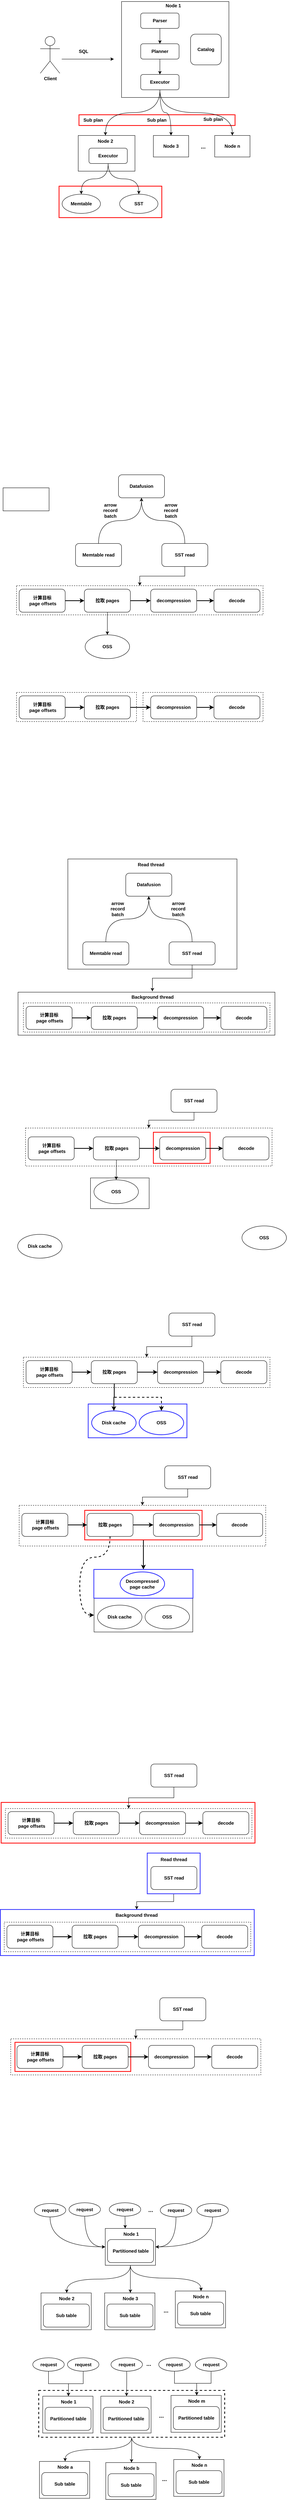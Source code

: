<mxfile version="22.1.7" type="github">
  <diagram name="第 1 页" id="rps6Cipa3gKC37jfnILK">
    <mxGraphModel dx="1414" dy="635" grid="0" gridSize="10" guides="1" tooltips="1" connect="1" arrows="1" fold="1" page="1" pageScale="1" pageWidth="827" pageHeight="1169" math="0" shadow="0">
      <root>
        <mxCell id="0" />
        <mxCell id="1" parent="0" />
        <mxCell id="5W2cTwgAZAYK2Sw7-8Q3-419" style="edgeStyle=orthogonalEdgeStyle;rounded=0;orthogonalLoop=1;jettySize=auto;html=1;exitX=0.5;exitY=1;exitDx=0;exitDy=0;entryX=0.5;entryY=0;entryDx=0;entryDy=0;curved=1;" edge="1" parent="1" source="5W2cTwgAZAYK2Sw7-8Q3-418" target="5W2cTwgAZAYK2Sw7-8Q3-389">
          <mxGeometry relative="1" as="geometry" />
        </mxCell>
        <mxCell id="5W2cTwgAZAYK2Sw7-8Q3-420" style="edgeStyle=orthogonalEdgeStyle;rounded=0;orthogonalLoop=1;jettySize=auto;html=1;exitX=0.5;exitY=1;exitDx=0;exitDy=0;" edge="1" parent="1" source="5W2cTwgAZAYK2Sw7-8Q3-418" target="5W2cTwgAZAYK2Sw7-8Q3-392">
          <mxGeometry relative="1" as="geometry" />
        </mxCell>
        <mxCell id="5W2cTwgAZAYK2Sw7-8Q3-421" style="edgeStyle=orthogonalEdgeStyle;rounded=0;orthogonalLoop=1;jettySize=auto;html=1;exitX=0.5;exitY=1;exitDx=0;exitDy=0;curved=1;" edge="1" parent="1" source="5W2cTwgAZAYK2Sw7-8Q3-418" target="5W2cTwgAZAYK2Sw7-8Q3-395">
          <mxGeometry relative="1" as="geometry" />
        </mxCell>
        <mxCell id="5W2cTwgAZAYK2Sw7-8Q3-418" value="" style="rounded=0;whiteSpace=wrap;html=1;dashed=1;strokeWidth=2;" vertex="1" parent="1">
          <mxGeometry x="152" y="6355" width="485" height="122" as="geometry" />
        </mxCell>
        <mxCell id="5W2cTwgAZAYK2Sw7-8Q3-362" style="edgeStyle=orthogonalEdgeStyle;rounded=0;orthogonalLoop=1;jettySize=auto;html=1;exitX=0.5;exitY=1;exitDx=0;exitDy=0;entryX=0.5;entryY=0;entryDx=0;entryDy=0;curved=1;fontStyle=1" edge="1" parent="1" source="5W2cTwgAZAYK2Sw7-8Q3-350" target="5W2cTwgAZAYK2Sw7-8Q3-355">
          <mxGeometry relative="1" as="geometry" />
        </mxCell>
        <mxCell id="5W2cTwgAZAYK2Sw7-8Q3-363" style="edgeStyle=orthogonalEdgeStyle;rounded=0;orthogonalLoop=1;jettySize=auto;html=1;exitX=0.5;exitY=1;exitDx=0;exitDy=0;curved=1;fontStyle=1" edge="1" parent="1" source="5W2cTwgAZAYK2Sw7-8Q3-350" target="5W2cTwgAZAYK2Sw7-8Q3-358">
          <mxGeometry relative="1" as="geometry" />
        </mxCell>
        <mxCell id="5W2cTwgAZAYK2Sw7-8Q3-364" style="edgeStyle=orthogonalEdgeStyle;rounded=0;orthogonalLoop=1;jettySize=auto;html=1;exitX=0.5;exitY=1;exitDx=0;exitDy=0;entryX=0.5;entryY=0;entryDx=0;entryDy=0;curved=1;fontStyle=1" edge="1" parent="1" source="5W2cTwgAZAYK2Sw7-8Q3-350" target="5W2cTwgAZAYK2Sw7-8Q3-361">
          <mxGeometry relative="1" as="geometry" />
        </mxCell>
        <mxCell id="5W2cTwgAZAYK2Sw7-8Q3-350" value="" style="rounded=0;whiteSpace=wrap;html=1;fontStyle=1" vertex="1" parent="1">
          <mxGeometry x="325.5" y="5933" width="131" height="96" as="geometry" />
        </mxCell>
        <mxCell id="5W2cTwgAZAYK2Sw7-8Q3-316" value="" style="rounded=0;whiteSpace=wrap;html=1;dashed=1;" vertex="1" parent="1">
          <mxGeometry x="79" y="5439" width="652.25" height="94" as="geometry" />
        </mxCell>
        <mxCell id="5W2cTwgAZAYK2Sw7-8Q3-330" value="" style="rounded=0;whiteSpace=wrap;html=1;strokeColor=#FF0000;strokeWidth=2;" vertex="1" parent="1">
          <mxGeometry x="90" y="5448" width="302" height="76" as="geometry" />
        </mxCell>
        <mxCell id="5W2cTwgAZAYK2Sw7-8Q3-236" value="" style="rounded=0;whiteSpace=wrap;html=1;strokeColor=#3333FF;strokeWidth=2;" vertex="1" parent="1">
          <mxGeometry x="52" y="5102" width="662" height="120" as="geometry" />
        </mxCell>
        <mxCell id="5W2cTwgAZAYK2Sw7-8Q3-239" style="edgeStyle=orthogonalEdgeStyle;rounded=0;orthogonalLoop=1;jettySize=auto;html=1;exitX=0.5;exitY=1;exitDx=0;exitDy=0;entryX=0.5;entryY=0;entryDx=0;entryDy=0;" edge="1" parent="1" source="5W2cTwgAZAYK2Sw7-8Q3-235" target="5W2cTwgAZAYK2Sw7-8Q3-238">
          <mxGeometry relative="1" as="geometry" />
        </mxCell>
        <mxCell id="5W2cTwgAZAYK2Sw7-8Q3-235" value="" style="rounded=0;whiteSpace=wrap;html=1;strokeColor=#3333FF;strokeWidth=2;" vertex="1" parent="1">
          <mxGeometry x="435" y="4955" width="138" height="106" as="geometry" />
        </mxCell>
        <mxCell id="5W2cTwgAZAYK2Sw7-8Q3-223" value="" style="rounded=0;whiteSpace=wrap;html=1;strokeColor=#FF0000;strokeWidth=2;" vertex="1" parent="1">
          <mxGeometry x="54" y="4823" width="662" height="106" as="geometry" />
        </mxCell>
        <mxCell id="5W2cTwgAZAYK2Sw7-8Q3-186" value="" style="rounded=0;whiteSpace=wrap;html=1;dashed=1;" vertex="1" parent="1">
          <mxGeometry x="101" y="4049" width="643" height="106" as="geometry" />
        </mxCell>
        <mxCell id="5W2cTwgAZAYK2Sw7-8Q3-207" style="edgeStyle=orthogonalEdgeStyle;rounded=0;orthogonalLoop=1;jettySize=auto;html=1;exitX=0.5;exitY=1;exitDx=0;exitDy=0;entryX=0.5;entryY=0;entryDx=0;entryDy=0;strokeWidth=2;" edge="1" parent="1" source="5W2cTwgAZAYK2Sw7-8Q3-203" target="5W2cTwgAZAYK2Sw7-8Q3-206">
          <mxGeometry relative="1" as="geometry" />
        </mxCell>
        <mxCell id="5W2cTwgAZAYK2Sw7-8Q3-203" value="" style="rounded=0;whiteSpace=wrap;html=1;strokeColor=#FF0000;strokeWidth=2;" vertex="1" parent="1">
          <mxGeometry x="272" y="4062" width="306" height="77" as="geometry" />
        </mxCell>
        <mxCell id="5W2cTwgAZAYK2Sw7-8Q3-167" value="" style="rounded=0;whiteSpace=wrap;html=1;" vertex="1" parent="1">
          <mxGeometry x="287" y="3196" width="153" height="80" as="geometry" />
        </mxCell>
        <mxCell id="5W2cTwgAZAYK2Sw7-8Q3-143" value="" style="rounded=0;whiteSpace=wrap;html=1;dashed=1;" vertex="1" parent="1">
          <mxGeometry x="117.5" y="3066" width="643" height="99" as="geometry" />
        </mxCell>
        <mxCell id="5W2cTwgAZAYK2Sw7-8Q3-166" value="" style="rounded=0;whiteSpace=wrap;html=1;strokeColor=#FF0000;strokeWidth=2;" vertex="1" parent="1">
          <mxGeometry x="451" y="3077" width="148" height="81" as="geometry" />
        </mxCell>
        <mxCell id="5W2cTwgAZAYK2Sw7-8Q3-93" value="" style="rounded=0;whiteSpace=wrap;html=1;dashed=1;" vertex="1" parent="1">
          <mxGeometry x="424" y="1931" width="313" height="76" as="geometry" />
        </mxCell>
        <mxCell id="5W2cTwgAZAYK2Sw7-8Q3-71" value="" style="rounded=0;whiteSpace=wrap;html=1;dashed=1;" vertex="1" parent="1">
          <mxGeometry x="94" y="1653" width="643" height="76" as="geometry" />
        </mxCell>
        <mxCell id="5W2cTwgAZAYK2Sw7-8Q3-59" value="" style="rounded=0;whiteSpace=wrap;html=1;strokeColor=#FF0000;strokeWidth=2;fontStyle=1" vertex="1" parent="1">
          <mxGeometry x="257" y="426" width="407" height="28" as="geometry" />
        </mxCell>
        <mxCell id="5W2cTwgAZAYK2Sw7-8Q3-6" value="" style="rounded=0;whiteSpace=wrap;html=1;" vertex="1" parent="1">
          <mxGeometry x="368" y="131" width="280" height="250" as="geometry" />
        </mxCell>
        <mxCell id="5W2cTwgAZAYK2Sw7-8Q3-4" style="edgeStyle=orthogonalEdgeStyle;rounded=0;orthogonalLoop=1;jettySize=auto;html=1;exitX=0.5;exitY=1;exitDx=0;exitDy=0;entryX=0.5;entryY=0;entryDx=0;entryDy=0;" edge="1" parent="1" source="5W2cTwgAZAYK2Sw7-8Q3-1" target="5W2cTwgAZAYK2Sw7-8Q3-2">
          <mxGeometry relative="1" as="geometry" />
        </mxCell>
        <mxCell id="5W2cTwgAZAYK2Sw7-8Q3-1" value="&lt;b&gt;Parser&lt;/b&gt;" style="rounded=1;whiteSpace=wrap;html=1;" vertex="1" parent="1">
          <mxGeometry x="418" y="161" width="100" height="40" as="geometry" />
        </mxCell>
        <mxCell id="5W2cTwgAZAYK2Sw7-8Q3-5" style="edgeStyle=orthogonalEdgeStyle;rounded=0;orthogonalLoop=1;jettySize=auto;html=1;exitX=0.5;exitY=1;exitDx=0;exitDy=0;" edge="1" parent="1" source="5W2cTwgAZAYK2Sw7-8Q3-2" target="5W2cTwgAZAYK2Sw7-8Q3-3">
          <mxGeometry relative="1" as="geometry" />
        </mxCell>
        <mxCell id="5W2cTwgAZAYK2Sw7-8Q3-2" value="&lt;b&gt;Planner&lt;/b&gt;" style="rounded=1;whiteSpace=wrap;html=1;" vertex="1" parent="1">
          <mxGeometry x="418" y="241" width="100" height="40" as="geometry" />
        </mxCell>
        <mxCell id="5W2cTwgAZAYK2Sw7-8Q3-53" style="edgeStyle=orthogonalEdgeStyle;rounded=0;orthogonalLoop=1;jettySize=auto;html=1;exitX=0.5;exitY=1;exitDx=0;exitDy=0;entryX=0.5;entryY=0;entryDx=0;entryDy=0;curved=1;" edge="1" parent="1" source="5W2cTwgAZAYK2Sw7-8Q3-3" target="5W2cTwgAZAYK2Sw7-8Q3-48">
          <mxGeometry relative="1" as="geometry" />
        </mxCell>
        <mxCell id="5W2cTwgAZAYK2Sw7-8Q3-54" style="edgeStyle=orthogonalEdgeStyle;rounded=0;orthogonalLoop=1;jettySize=auto;html=1;exitX=0.5;exitY=1;exitDx=0;exitDy=0;entryX=0.5;entryY=0;entryDx=0;entryDy=0;curved=1;" edge="1" parent="1" source="5W2cTwgAZAYK2Sw7-8Q3-3" target="5W2cTwgAZAYK2Sw7-8Q3-50">
          <mxGeometry relative="1" as="geometry" />
        </mxCell>
        <mxCell id="5W2cTwgAZAYK2Sw7-8Q3-60" style="edgeStyle=orthogonalEdgeStyle;rounded=0;orthogonalLoop=1;jettySize=auto;html=1;exitX=0.5;exitY=1;exitDx=0;exitDy=0;entryX=0.5;entryY=0;entryDx=0;entryDy=0;curved=1;" edge="1" parent="1" source="5W2cTwgAZAYK2Sw7-8Q3-3" target="5W2cTwgAZAYK2Sw7-8Q3-45">
          <mxGeometry relative="1" as="geometry" />
        </mxCell>
        <mxCell id="5W2cTwgAZAYK2Sw7-8Q3-3" value="&lt;b&gt;Executor&lt;/b&gt;" style="rounded=1;whiteSpace=wrap;html=1;" vertex="1" parent="1">
          <mxGeometry x="418" y="321" width="100" height="40" as="geometry" />
        </mxCell>
        <mxCell id="5W2cTwgAZAYK2Sw7-8Q3-14" value="&lt;b&gt;Catalog&lt;/b&gt;" style="rounded=1;whiteSpace=wrap;html=1;" vertex="1" parent="1">
          <mxGeometry x="548" y="216" width="80" height="80" as="geometry" />
        </mxCell>
        <mxCell id="5W2cTwgAZAYK2Sw7-8Q3-15" value="&lt;b&gt;Client&lt;/b&gt;" style="shape=umlActor;verticalLabelPosition=bottom;verticalAlign=top;html=1;outlineConnect=0;" vertex="1" parent="1">
          <mxGeometry x="156" y="222" width="51" height="96" as="geometry" />
        </mxCell>
        <mxCell id="5W2cTwgAZAYK2Sw7-8Q3-20" value="" style="endArrow=classic;html=1;rounded=0;" edge="1" parent="1">
          <mxGeometry width="50" height="50" relative="1" as="geometry">
            <mxPoint x="212" y="281" as="sourcePoint" />
            <mxPoint x="348" y="281" as="targetPoint" />
          </mxGeometry>
        </mxCell>
        <mxCell id="5W2cTwgAZAYK2Sw7-8Q3-21" value="&lt;b&gt;SQL&lt;/b&gt;" style="text;html=1;strokeColor=none;fillColor=none;align=center;verticalAlign=middle;whiteSpace=wrap;rounded=0;" vertex="1" parent="1">
          <mxGeometry x="239" y="246" width="60" height="30" as="geometry" />
        </mxCell>
        <mxCell id="5W2cTwgAZAYK2Sw7-8Q3-31" value="" style="rounded=0;whiteSpace=wrap;html=1;strokeColor=#FF0000;strokeWidth=2;" vertex="1" parent="1">
          <mxGeometry x="205" y="612" width="268" height="82" as="geometry" />
        </mxCell>
        <mxCell id="5W2cTwgAZAYK2Sw7-8Q3-32" value="" style="rounded=0;whiteSpace=wrap;html=1;" vertex="1" parent="1">
          <mxGeometry x="255" y="480" width="148" height="93" as="geometry" />
        </mxCell>
        <mxCell id="5W2cTwgAZAYK2Sw7-8Q3-37" style="edgeStyle=orthogonalEdgeStyle;rounded=0;orthogonalLoop=1;jettySize=auto;html=1;exitX=0.5;exitY=1;exitDx=0;exitDy=0;entryX=0.5;entryY=0;entryDx=0;entryDy=0;curved=1;" edge="1" parent="1" source="5W2cTwgAZAYK2Sw7-8Q3-39" target="5W2cTwgAZAYK2Sw7-8Q3-40">
          <mxGeometry relative="1" as="geometry" />
        </mxCell>
        <mxCell id="5W2cTwgAZAYK2Sw7-8Q3-38" style="edgeStyle=orthogonalEdgeStyle;rounded=0;orthogonalLoop=1;jettySize=auto;html=1;exitX=0.5;exitY=1;exitDx=0;exitDy=0;entryX=0.5;entryY=0;entryDx=0;entryDy=0;curved=1;" edge="1" parent="1" source="5W2cTwgAZAYK2Sw7-8Q3-39" target="5W2cTwgAZAYK2Sw7-8Q3-41">
          <mxGeometry relative="1" as="geometry" />
        </mxCell>
        <mxCell id="5W2cTwgAZAYK2Sw7-8Q3-39" value="&lt;span&gt;Executor&lt;/span&gt;" style="rounded=1;whiteSpace=wrap;html=1;fontStyle=1" vertex="1" parent="1">
          <mxGeometry x="283" y="513" width="100" height="40" as="geometry" />
        </mxCell>
        <mxCell id="5W2cTwgAZAYK2Sw7-8Q3-40" value="Memtable" style="ellipse;whiteSpace=wrap;html=1;fontStyle=1" vertex="1" parent="1">
          <mxGeometry x="213" y="633" width="100" height="50" as="geometry" />
        </mxCell>
        <mxCell id="5W2cTwgAZAYK2Sw7-8Q3-41" value="SST" style="ellipse;whiteSpace=wrap;html=1;fontStyle=1" vertex="1" parent="1">
          <mxGeometry x="363" y="633" width="100" height="50" as="geometry" />
        </mxCell>
        <mxCell id="5W2cTwgAZAYK2Sw7-8Q3-45" value="Node 2" style="text;html=1;strokeColor=none;fillColor=none;align=center;verticalAlign=middle;whiteSpace=wrap;rounded=0;fontStyle=1" vertex="1" parent="1">
          <mxGeometry x="296" y="480" width="60" height="30" as="geometry" />
        </mxCell>
        <mxCell id="5W2cTwgAZAYK2Sw7-8Q3-47" value="Sub plan" style="text;html=1;strokeColor=none;fillColor=none;align=center;verticalAlign=middle;whiteSpace=wrap;rounded=0;fontStyle=1" vertex="1" parent="1">
          <mxGeometry x="264" y="425" width="60" height="30" as="geometry" />
        </mxCell>
        <mxCell id="5W2cTwgAZAYK2Sw7-8Q3-48" value="" style="rounded=0;whiteSpace=wrap;html=1;fontStyle=1" vertex="1" parent="1">
          <mxGeometry x="451" y="480" width="92" height="56" as="geometry" />
        </mxCell>
        <mxCell id="5W2cTwgAZAYK2Sw7-8Q3-49" value="Node 3" style="text;html=1;strokeColor=none;fillColor=none;align=center;verticalAlign=middle;whiteSpace=wrap;rounded=0;fontStyle=1" vertex="1" parent="1">
          <mxGeometry x="467" y="493" width="60" height="30" as="geometry" />
        </mxCell>
        <mxCell id="5W2cTwgAZAYK2Sw7-8Q3-50" value="" style="rounded=0;whiteSpace=wrap;html=1;fontStyle=1" vertex="1" parent="1">
          <mxGeometry x="611" y="480" width="92" height="56" as="geometry" />
        </mxCell>
        <mxCell id="5W2cTwgAZAYK2Sw7-8Q3-51" value="Node n" style="text;html=1;strokeColor=none;fillColor=none;align=center;verticalAlign=middle;whiteSpace=wrap;rounded=0;fontStyle=1" vertex="1" parent="1">
          <mxGeometry x="627" y="493" width="60" height="30" as="geometry" />
        </mxCell>
        <mxCell id="5W2cTwgAZAYK2Sw7-8Q3-52" value="&lt;font style=&quot;font-size: 15px;&quot;&gt;&lt;span&gt;...&lt;/span&gt;&lt;/font&gt;" style="text;html=1;strokeColor=none;fillColor=none;align=center;verticalAlign=middle;whiteSpace=wrap;rounded=0;fontStyle=1" vertex="1" parent="1">
          <mxGeometry x="551" y="493" width="60" height="30" as="geometry" />
        </mxCell>
        <mxCell id="5W2cTwgAZAYK2Sw7-8Q3-55" value="Sub plan" style="text;html=1;strokeColor=none;fillColor=none;align=center;verticalAlign=middle;whiteSpace=wrap;rounded=0;fontStyle=1" vertex="1" parent="1">
          <mxGeometry x="430" y="425" width="60" height="30" as="geometry" />
        </mxCell>
        <mxCell id="5W2cTwgAZAYK2Sw7-8Q3-56" value="Sub plan" style="text;html=1;strokeColor=none;fillColor=none;align=center;verticalAlign=middle;whiteSpace=wrap;rounded=0;fontStyle=1" vertex="1" parent="1">
          <mxGeometry x="577" y="422.5" width="60" height="30" as="geometry" />
        </mxCell>
        <mxCell id="5W2cTwgAZAYK2Sw7-8Q3-61" value="Node 1" style="text;html=1;strokeColor=none;fillColor=none;align=center;verticalAlign=middle;whiteSpace=wrap;rounded=0;fontStyle=1" vertex="1" parent="1">
          <mxGeometry x="473" y="127" width="60" height="30" as="geometry" />
        </mxCell>
        <mxCell id="5W2cTwgAZAYK2Sw7-8Q3-67" style="edgeStyle=orthogonalEdgeStyle;rounded=0;orthogonalLoop=1;jettySize=auto;html=1;exitX=1;exitY=0.5;exitDx=0;exitDy=0;fontSize=13;strokeWidth=2;" edge="1" parent="1" source="5W2cTwgAZAYK2Sw7-8Q3-63" target="5W2cTwgAZAYK2Sw7-8Q3-64">
          <mxGeometry relative="1" as="geometry" />
        </mxCell>
        <mxCell id="5W2cTwgAZAYK2Sw7-8Q3-63" value="&lt;div&gt;&lt;span&gt;计算目标&lt;/span&gt;&lt;/div&gt;&lt;div&gt;&lt;span&gt;&amp;nbsp;page offsets&lt;/span&gt;&lt;/div&gt;" style="rounded=1;whiteSpace=wrap;html=1;fontStyle=1" vertex="1" parent="1">
          <mxGeometry x="101" y="1662" width="120" height="60" as="geometry" />
        </mxCell>
        <mxCell id="5W2cTwgAZAYK2Sw7-8Q3-68" style="edgeStyle=orthogonalEdgeStyle;rounded=0;orthogonalLoop=1;jettySize=auto;html=1;exitX=1;exitY=0.5;exitDx=0;exitDy=0;strokeWidth=2;" edge="1" parent="1" source="5W2cTwgAZAYK2Sw7-8Q3-64" target="5W2cTwgAZAYK2Sw7-8Q3-65">
          <mxGeometry relative="1" as="geometry" />
        </mxCell>
        <mxCell id="5W2cTwgAZAYK2Sw7-8Q3-141" style="edgeStyle=orthogonalEdgeStyle;rounded=0;orthogonalLoop=1;jettySize=auto;html=1;exitX=0.5;exitY=1;exitDx=0;exitDy=0;" edge="1" parent="1" source="5W2cTwgAZAYK2Sw7-8Q3-64" target="5W2cTwgAZAYK2Sw7-8Q3-140">
          <mxGeometry relative="1" as="geometry" />
        </mxCell>
        <mxCell id="5W2cTwgAZAYK2Sw7-8Q3-64" value="拉取 pages" style="rounded=1;whiteSpace=wrap;html=1;fontStyle=1" vertex="1" parent="1">
          <mxGeometry x="271" y="1662" width="120" height="60" as="geometry" />
        </mxCell>
        <mxCell id="5W2cTwgAZAYK2Sw7-8Q3-69" style="edgeStyle=orthogonalEdgeStyle;rounded=0;orthogonalLoop=1;jettySize=auto;html=1;exitX=1;exitY=0.5;exitDx=0;exitDy=0;strokeWidth=2;" edge="1" parent="1" source="5W2cTwgAZAYK2Sw7-8Q3-65" target="5W2cTwgAZAYK2Sw7-8Q3-66">
          <mxGeometry relative="1" as="geometry" />
        </mxCell>
        <mxCell id="5W2cTwgAZAYK2Sw7-8Q3-65" value="decompression" style="rounded=1;whiteSpace=wrap;html=1;fontStyle=1" vertex="1" parent="1">
          <mxGeometry x="444" y="1662" width="120" height="60" as="geometry" />
        </mxCell>
        <mxCell id="5W2cTwgAZAYK2Sw7-8Q3-66" value="decode" style="rounded=1;whiteSpace=wrap;html=1;fontStyle=1" vertex="1" parent="1">
          <mxGeometry x="609" y="1662" width="120" height="60" as="geometry" />
        </mxCell>
        <mxCell id="5W2cTwgAZAYK2Sw7-8Q3-73" value="&lt;b&gt;Datafusion&lt;/b&gt;" style="rounded=1;whiteSpace=wrap;html=1;" vertex="1" parent="1">
          <mxGeometry x="360" y="1364" width="120" height="60" as="geometry" />
        </mxCell>
        <mxCell id="5W2cTwgAZAYK2Sw7-8Q3-80" style="edgeStyle=orthogonalEdgeStyle;rounded=0;orthogonalLoop=1;jettySize=auto;html=1;exitX=0.5;exitY=0;exitDx=0;exitDy=0;curved=1;" edge="1" parent="1" source="5W2cTwgAZAYK2Sw7-8Q3-74" target="5W2cTwgAZAYK2Sw7-8Q3-73">
          <mxGeometry relative="1" as="geometry" />
        </mxCell>
        <mxCell id="5W2cTwgAZAYK2Sw7-8Q3-74" value="&lt;b&gt;Memtable read&lt;br&gt;&lt;/b&gt;" style="rounded=1;whiteSpace=wrap;html=1;" vertex="1" parent="1">
          <mxGeometry x="248" y="1543" width="120" height="60" as="geometry" />
        </mxCell>
        <mxCell id="5W2cTwgAZAYK2Sw7-8Q3-76" style="edgeStyle=orthogonalEdgeStyle;rounded=0;orthogonalLoop=1;jettySize=auto;html=1;exitX=0.5;exitY=1;exitDx=0;exitDy=0;" edge="1" parent="1" source="5W2cTwgAZAYK2Sw7-8Q3-75" target="5W2cTwgAZAYK2Sw7-8Q3-71">
          <mxGeometry relative="1" as="geometry" />
        </mxCell>
        <mxCell id="5W2cTwgAZAYK2Sw7-8Q3-82" style="edgeStyle=orthogonalEdgeStyle;rounded=0;orthogonalLoop=1;jettySize=auto;html=1;exitX=0.5;exitY=0;exitDx=0;exitDy=0;entryX=0.5;entryY=1;entryDx=0;entryDy=0;curved=1;" edge="1" parent="1" source="5W2cTwgAZAYK2Sw7-8Q3-75" target="5W2cTwgAZAYK2Sw7-8Q3-73">
          <mxGeometry relative="1" as="geometry" />
        </mxCell>
        <mxCell id="5W2cTwgAZAYK2Sw7-8Q3-75" value="&lt;b&gt;SST read&lt;br&gt;&lt;/b&gt;" style="rounded=1;whiteSpace=wrap;html=1;" vertex="1" parent="1">
          <mxGeometry x="473" y="1543" width="120" height="60" as="geometry" />
        </mxCell>
        <mxCell id="5W2cTwgAZAYK2Sw7-8Q3-83" value="&lt;b&gt;arrow record batch&lt;/b&gt;" style="text;html=1;strokeColor=none;fillColor=none;align=center;verticalAlign=middle;whiteSpace=wrap;rounded=0;" vertex="1" parent="1">
          <mxGeometry x="467" y="1442" width="60" height="30" as="geometry" />
        </mxCell>
        <mxCell id="5W2cTwgAZAYK2Sw7-8Q3-84" value="&lt;b&gt;arrow record batch&lt;/b&gt;" style="text;html=1;strokeColor=none;fillColor=none;align=center;verticalAlign=middle;whiteSpace=wrap;rounded=0;" vertex="1" parent="1">
          <mxGeometry x="309" y="1442" width="60" height="30" as="geometry" />
        </mxCell>
        <mxCell id="5W2cTwgAZAYK2Sw7-8Q3-85" value="" style="rounded=0;whiteSpace=wrap;html=1;dashed=1;" vertex="1" parent="1">
          <mxGeometry x="94" y="1931" width="313" height="76" as="geometry" />
        </mxCell>
        <mxCell id="5W2cTwgAZAYK2Sw7-8Q3-86" style="edgeStyle=orthogonalEdgeStyle;rounded=0;orthogonalLoop=1;jettySize=auto;html=1;exitX=1;exitY=0.5;exitDx=0;exitDy=0;fontSize=13;strokeWidth=2;" edge="1" parent="1" source="5W2cTwgAZAYK2Sw7-8Q3-87" target="5W2cTwgAZAYK2Sw7-8Q3-89">
          <mxGeometry relative="1" as="geometry" />
        </mxCell>
        <mxCell id="5W2cTwgAZAYK2Sw7-8Q3-87" value="&lt;div&gt;&lt;span&gt;计算目标&lt;/span&gt;&lt;/div&gt;&lt;div&gt;&lt;span&gt;&amp;nbsp;page offsets&lt;/span&gt;&lt;/div&gt;" style="rounded=1;whiteSpace=wrap;html=1;fontStyle=1" vertex="1" parent="1">
          <mxGeometry x="101" y="1940" width="120" height="60" as="geometry" />
        </mxCell>
        <mxCell id="5W2cTwgAZAYK2Sw7-8Q3-88" style="edgeStyle=orthogonalEdgeStyle;rounded=0;orthogonalLoop=1;jettySize=auto;html=1;exitX=1;exitY=0.5;exitDx=0;exitDy=0;strokeWidth=2;" edge="1" parent="1" source="5W2cTwgAZAYK2Sw7-8Q3-89" target="5W2cTwgAZAYK2Sw7-8Q3-91">
          <mxGeometry relative="1" as="geometry" />
        </mxCell>
        <mxCell id="5W2cTwgAZAYK2Sw7-8Q3-89" value="拉取 pages" style="rounded=1;whiteSpace=wrap;html=1;fontStyle=1" vertex="1" parent="1">
          <mxGeometry x="271" y="1940" width="120" height="60" as="geometry" />
        </mxCell>
        <mxCell id="5W2cTwgAZAYK2Sw7-8Q3-90" style="edgeStyle=orthogonalEdgeStyle;rounded=0;orthogonalLoop=1;jettySize=auto;html=1;exitX=1;exitY=0.5;exitDx=0;exitDy=0;strokeWidth=2;" edge="1" parent="1" source="5W2cTwgAZAYK2Sw7-8Q3-91" target="5W2cTwgAZAYK2Sw7-8Q3-92">
          <mxGeometry relative="1" as="geometry" />
        </mxCell>
        <mxCell id="5W2cTwgAZAYK2Sw7-8Q3-91" value="decompression" style="rounded=1;whiteSpace=wrap;html=1;fontStyle=1" vertex="1" parent="1">
          <mxGeometry x="444" y="1940" width="120" height="60" as="geometry" />
        </mxCell>
        <mxCell id="5W2cTwgAZAYK2Sw7-8Q3-92" value="decode" style="rounded=1;whiteSpace=wrap;html=1;fontStyle=1" vertex="1" parent="1">
          <mxGeometry x="609" y="1940" width="120" height="60" as="geometry" />
        </mxCell>
        <mxCell id="5W2cTwgAZAYK2Sw7-8Q3-102" value="" style="rounded=0;whiteSpace=wrap;html=1;" vertex="1" parent="1">
          <mxGeometry x="98" y="2712" width="670" height="112" as="geometry" />
        </mxCell>
        <mxCell id="5W2cTwgAZAYK2Sw7-8Q3-103" value="" style="rounded=0;whiteSpace=wrap;html=1;" vertex="1" parent="1">
          <mxGeometry x="228" y="2365" width="441" height="287" as="geometry" />
        </mxCell>
        <mxCell id="5W2cTwgAZAYK2Sw7-8Q3-104" value="" style="rounded=0;whiteSpace=wrap;html=1;dashed=1;" vertex="1" parent="1">
          <mxGeometry x="112" y="2740" width="643" height="76" as="geometry" />
        </mxCell>
        <mxCell id="5W2cTwgAZAYK2Sw7-8Q3-105" style="edgeStyle=orthogonalEdgeStyle;rounded=0;orthogonalLoop=1;jettySize=auto;html=1;exitX=1;exitY=0.5;exitDx=0;exitDy=0;fontSize=13;strokeWidth=2;" edge="1" parent="1" source="5W2cTwgAZAYK2Sw7-8Q3-106" target="5W2cTwgAZAYK2Sw7-8Q3-108">
          <mxGeometry relative="1" as="geometry" />
        </mxCell>
        <mxCell id="5W2cTwgAZAYK2Sw7-8Q3-106" value="&lt;div&gt;&lt;span&gt;计算目标&lt;/span&gt;&lt;/div&gt;&lt;div&gt;&lt;span&gt;&amp;nbsp;page offsets&lt;/span&gt;&lt;/div&gt;" style="rounded=1;whiteSpace=wrap;html=1;fontStyle=1" vertex="1" parent="1">
          <mxGeometry x="119" y="2749" width="120" height="60" as="geometry" />
        </mxCell>
        <mxCell id="5W2cTwgAZAYK2Sw7-8Q3-107" style="edgeStyle=orthogonalEdgeStyle;rounded=0;orthogonalLoop=1;jettySize=auto;html=1;exitX=1;exitY=0.5;exitDx=0;exitDy=0;strokeWidth=2;" edge="1" parent="1" source="5W2cTwgAZAYK2Sw7-8Q3-108" target="5W2cTwgAZAYK2Sw7-8Q3-110">
          <mxGeometry relative="1" as="geometry" />
        </mxCell>
        <mxCell id="5W2cTwgAZAYK2Sw7-8Q3-108" value="拉取 pages" style="rounded=1;whiteSpace=wrap;html=1;fontStyle=1" vertex="1" parent="1">
          <mxGeometry x="289" y="2749" width="120" height="60" as="geometry" />
        </mxCell>
        <mxCell id="5W2cTwgAZAYK2Sw7-8Q3-109" style="edgeStyle=orthogonalEdgeStyle;rounded=0;orthogonalLoop=1;jettySize=auto;html=1;exitX=1;exitY=0.5;exitDx=0;exitDy=0;strokeWidth=2;" edge="1" parent="1" source="5W2cTwgAZAYK2Sw7-8Q3-110" target="5W2cTwgAZAYK2Sw7-8Q3-111">
          <mxGeometry relative="1" as="geometry" />
        </mxCell>
        <mxCell id="5W2cTwgAZAYK2Sw7-8Q3-110" value="decompression" style="rounded=1;whiteSpace=wrap;html=1;fontStyle=1" vertex="1" parent="1">
          <mxGeometry x="462" y="2749" width="120" height="60" as="geometry" />
        </mxCell>
        <mxCell id="5W2cTwgAZAYK2Sw7-8Q3-111" value="decode" style="rounded=1;whiteSpace=wrap;html=1;fontStyle=1" vertex="1" parent="1">
          <mxGeometry x="627" y="2749" width="120" height="60" as="geometry" />
        </mxCell>
        <mxCell id="5W2cTwgAZAYK2Sw7-8Q3-112" value="&lt;b&gt;Datafusion&lt;/b&gt;" style="rounded=1;whiteSpace=wrap;html=1;" vertex="1" parent="1">
          <mxGeometry x="379" y="2402" width="120" height="60" as="geometry" />
        </mxCell>
        <mxCell id="5W2cTwgAZAYK2Sw7-8Q3-113" style="edgeStyle=orthogonalEdgeStyle;rounded=0;orthogonalLoop=1;jettySize=auto;html=1;exitX=0.5;exitY=0;exitDx=0;exitDy=0;curved=1;" edge="1" parent="1" source="5W2cTwgAZAYK2Sw7-8Q3-114" target="5W2cTwgAZAYK2Sw7-8Q3-112">
          <mxGeometry relative="1" as="geometry" />
        </mxCell>
        <mxCell id="5W2cTwgAZAYK2Sw7-8Q3-114" value="&lt;b&gt;Memtable read&lt;br&gt;&lt;/b&gt;" style="rounded=1;whiteSpace=wrap;html=1;" vertex="1" parent="1">
          <mxGeometry x="267" y="2581" width="120" height="60" as="geometry" />
        </mxCell>
        <mxCell id="5W2cTwgAZAYK2Sw7-8Q3-115" style="edgeStyle=orthogonalEdgeStyle;rounded=0;orthogonalLoop=1;jettySize=auto;html=1;exitX=0.5;exitY=0;exitDx=0;exitDy=0;entryX=0.5;entryY=1;entryDx=0;entryDy=0;curved=1;" edge="1" parent="1" source="5W2cTwgAZAYK2Sw7-8Q3-117" target="5W2cTwgAZAYK2Sw7-8Q3-112">
          <mxGeometry relative="1" as="geometry" />
        </mxCell>
        <mxCell id="5W2cTwgAZAYK2Sw7-8Q3-116" style="edgeStyle=orthogonalEdgeStyle;rounded=0;orthogonalLoop=1;jettySize=auto;html=1;exitX=0.5;exitY=1;exitDx=0;exitDy=0;entryX=0.5;entryY=0;entryDx=0;entryDy=0;" edge="1" parent="1" source="5W2cTwgAZAYK2Sw7-8Q3-117" target="5W2cTwgAZAYK2Sw7-8Q3-121">
          <mxGeometry relative="1" as="geometry" />
        </mxCell>
        <mxCell id="5W2cTwgAZAYK2Sw7-8Q3-117" value="&lt;b&gt;SST read&lt;br&gt;&lt;/b&gt;" style="rounded=1;whiteSpace=wrap;html=1;" vertex="1" parent="1">
          <mxGeometry x="492" y="2581" width="120" height="60" as="geometry" />
        </mxCell>
        <mxCell id="5W2cTwgAZAYK2Sw7-8Q3-118" value="&lt;b&gt;arrow record batch&lt;/b&gt;" style="text;html=1;strokeColor=none;fillColor=none;align=center;verticalAlign=middle;whiteSpace=wrap;rounded=0;" vertex="1" parent="1">
          <mxGeometry x="486" y="2480" width="60" height="30" as="geometry" />
        </mxCell>
        <mxCell id="5W2cTwgAZAYK2Sw7-8Q3-119" value="&lt;b&gt;arrow record batch&lt;/b&gt;" style="text;html=1;strokeColor=none;fillColor=none;align=center;verticalAlign=middle;whiteSpace=wrap;rounded=0;" vertex="1" parent="1">
          <mxGeometry x="328" y="2480" width="60" height="30" as="geometry" />
        </mxCell>
        <mxCell id="5W2cTwgAZAYK2Sw7-8Q3-120" value="&lt;b&gt;Read thread&lt;/b&gt;" style="text;html=1;strokeColor=none;fillColor=none;align=center;verticalAlign=middle;whiteSpace=wrap;rounded=0;" vertex="1" parent="1">
          <mxGeometry x="406" y="2365" width="78" height="30" as="geometry" />
        </mxCell>
        <mxCell id="5W2cTwgAZAYK2Sw7-8Q3-121" value="&lt;b&gt;Background thread&lt;/b&gt;" style="text;html=1;strokeColor=none;fillColor=none;align=center;verticalAlign=middle;whiteSpace=wrap;rounded=0;" vertex="1" parent="1">
          <mxGeometry x="388.75" y="2710" width="119.5" height="30" as="geometry" />
        </mxCell>
        <mxCell id="5W2cTwgAZAYK2Sw7-8Q3-140" value="&lt;b&gt;OSS&lt;/b&gt;" style="ellipse;whiteSpace=wrap;html=1;" vertex="1" parent="1">
          <mxGeometry x="273" y="1781" width="116" height="62" as="geometry" />
        </mxCell>
        <mxCell id="5W2cTwgAZAYK2Sw7-8Q3-142" value="" style="rounded=0;whiteSpace=wrap;html=1;" vertex="1" parent="1">
          <mxGeometry x="59" y="1398" width="120" height="60" as="geometry" />
        </mxCell>
        <mxCell id="5W2cTwgAZAYK2Sw7-8Q3-144" style="edgeStyle=orthogonalEdgeStyle;rounded=0;orthogonalLoop=1;jettySize=auto;html=1;exitX=1;exitY=0.5;exitDx=0;exitDy=0;fontSize=13;strokeWidth=2;" edge="1" parent="1" source="5W2cTwgAZAYK2Sw7-8Q3-145" target="5W2cTwgAZAYK2Sw7-8Q3-148">
          <mxGeometry relative="1" as="geometry" />
        </mxCell>
        <mxCell id="5W2cTwgAZAYK2Sw7-8Q3-145" value="&lt;div&gt;&lt;span&gt;计算目标&lt;/span&gt;&lt;/div&gt;&lt;div&gt;&lt;span&gt;&amp;nbsp;page offsets&lt;/span&gt;&lt;/div&gt;" style="rounded=1;whiteSpace=wrap;html=1;fontStyle=1" vertex="1" parent="1">
          <mxGeometry x="124.5" y="3089" width="120" height="60" as="geometry" />
        </mxCell>
        <mxCell id="5W2cTwgAZAYK2Sw7-8Q3-146" style="edgeStyle=orthogonalEdgeStyle;rounded=0;orthogonalLoop=1;jettySize=auto;html=1;exitX=1;exitY=0.5;exitDx=0;exitDy=0;strokeWidth=2;" edge="1" parent="1" source="5W2cTwgAZAYK2Sw7-8Q3-148" target="5W2cTwgAZAYK2Sw7-8Q3-150">
          <mxGeometry relative="1" as="geometry" />
        </mxCell>
        <mxCell id="5W2cTwgAZAYK2Sw7-8Q3-162" style="edgeStyle=orthogonalEdgeStyle;rounded=0;orthogonalLoop=1;jettySize=auto;html=1;exitX=0.5;exitY=1;exitDx=0;exitDy=0;" edge="1" parent="1" source="5W2cTwgAZAYK2Sw7-8Q3-148" target="5W2cTwgAZAYK2Sw7-8Q3-155">
          <mxGeometry relative="1" as="geometry" />
        </mxCell>
        <mxCell id="5W2cTwgAZAYK2Sw7-8Q3-148" value="拉取 pages" style="rounded=1;whiteSpace=wrap;html=1;fontStyle=1" vertex="1" parent="1">
          <mxGeometry x="294.5" y="3089" width="120" height="60" as="geometry" />
        </mxCell>
        <mxCell id="5W2cTwgAZAYK2Sw7-8Q3-150" value="decompression" style="rounded=1;whiteSpace=wrap;html=1;fontStyle=1" vertex="1" parent="1">
          <mxGeometry x="467.5" y="3089" width="120" height="60" as="geometry" />
        </mxCell>
        <mxCell id="5W2cTwgAZAYK2Sw7-8Q3-149" style="edgeStyle=orthogonalEdgeStyle;rounded=0;orthogonalLoop=1;jettySize=auto;html=1;exitX=1;exitY=0.5;exitDx=0;exitDy=0;strokeWidth=2;" edge="1" parent="1" source="5W2cTwgAZAYK2Sw7-8Q3-150" target="5W2cTwgAZAYK2Sw7-8Q3-151">
          <mxGeometry relative="1" as="geometry" />
        </mxCell>
        <mxCell id="5W2cTwgAZAYK2Sw7-8Q3-151" value="decode" style="rounded=1;whiteSpace=wrap;html=1;fontStyle=1" vertex="1" parent="1">
          <mxGeometry x="632.5" y="3089" width="120" height="60" as="geometry" />
        </mxCell>
        <mxCell id="5W2cTwgAZAYK2Sw7-8Q3-153" style="edgeStyle=orthogonalEdgeStyle;rounded=0;orthogonalLoop=1;jettySize=auto;html=1;exitX=0.5;exitY=1;exitDx=0;exitDy=0;" edge="1" parent="1" source="5W2cTwgAZAYK2Sw7-8Q3-154" target="5W2cTwgAZAYK2Sw7-8Q3-143">
          <mxGeometry relative="1" as="geometry" />
        </mxCell>
        <mxCell id="5W2cTwgAZAYK2Sw7-8Q3-154" value="&lt;b&gt;SST read&lt;br&gt;&lt;/b&gt;" style="rounded=1;whiteSpace=wrap;html=1;" vertex="1" parent="1">
          <mxGeometry x="497" y="2965" width="120" height="60" as="geometry" />
        </mxCell>
        <mxCell id="5W2cTwgAZAYK2Sw7-8Q3-155" value="&lt;b&gt;OSS&lt;/b&gt;" style="ellipse;whiteSpace=wrap;html=1;" vertex="1" parent="1">
          <mxGeometry x="296" y="3201" width="116" height="62" as="geometry" />
        </mxCell>
        <mxCell id="5W2cTwgAZAYK2Sw7-8Q3-160" value="&lt;b&gt;Disk cache&lt;br&gt;&lt;/b&gt;" style="ellipse;whiteSpace=wrap;html=1;" vertex="1" parent="1">
          <mxGeometry x="97" y="3343" width="116" height="62" as="geometry" />
        </mxCell>
        <mxCell id="5W2cTwgAZAYK2Sw7-8Q3-161" value="&lt;b&gt;OSS&lt;/b&gt;" style="ellipse;whiteSpace=wrap;html=1;" vertex="1" parent="1">
          <mxGeometry x="682" y="3321" width="116" height="62" as="geometry" />
        </mxCell>
        <mxCell id="5W2cTwgAZAYK2Sw7-8Q3-168" value="" style="rounded=0;whiteSpace=wrap;html=1;strokeColor=#3333FF;strokeWidth=2;" vertex="1" parent="1">
          <mxGeometry x="281" y="3785" width="257.5" height="88" as="geometry" />
        </mxCell>
        <mxCell id="5W2cTwgAZAYK2Sw7-8Q3-169" value="" style="rounded=0;whiteSpace=wrap;html=1;dashed=1;" vertex="1" parent="1">
          <mxGeometry x="112" y="3663" width="643" height="79" as="geometry" />
        </mxCell>
        <mxCell id="5W2cTwgAZAYK2Sw7-8Q3-171" style="edgeStyle=orthogonalEdgeStyle;rounded=0;orthogonalLoop=1;jettySize=auto;html=1;exitX=1;exitY=0.5;exitDx=0;exitDy=0;fontSize=13;strokeWidth=2;" edge="1" parent="1" source="5W2cTwgAZAYK2Sw7-8Q3-172" target="5W2cTwgAZAYK2Sw7-8Q3-175">
          <mxGeometry relative="1" as="geometry" />
        </mxCell>
        <mxCell id="5W2cTwgAZAYK2Sw7-8Q3-172" value="&lt;div&gt;&lt;span&gt;计算目标&lt;/span&gt;&lt;/div&gt;&lt;div&gt;&lt;span&gt;&amp;nbsp;page offsets&lt;/span&gt;&lt;/div&gt;" style="rounded=1;whiteSpace=wrap;html=1;fontStyle=1" vertex="1" parent="1">
          <mxGeometry x="119" y="3672" width="120" height="60" as="geometry" />
        </mxCell>
        <mxCell id="5W2cTwgAZAYK2Sw7-8Q3-173" style="edgeStyle=orthogonalEdgeStyle;rounded=0;orthogonalLoop=1;jettySize=auto;html=1;exitX=1;exitY=0.5;exitDx=0;exitDy=0;strokeWidth=2;" edge="1" parent="1" source="5W2cTwgAZAYK2Sw7-8Q3-175" target="5W2cTwgAZAYK2Sw7-8Q3-176">
          <mxGeometry relative="1" as="geometry" />
        </mxCell>
        <mxCell id="5W2cTwgAZAYK2Sw7-8Q3-174" style="edgeStyle=orthogonalEdgeStyle;rounded=0;orthogonalLoop=1;jettySize=auto;html=1;exitX=0.5;exitY=1;exitDx=0;exitDy=0;strokeWidth=2;" edge="1" parent="1" source="5W2cTwgAZAYK2Sw7-8Q3-175" target="5W2cTwgAZAYK2Sw7-8Q3-181">
          <mxGeometry relative="1" as="geometry" />
        </mxCell>
        <mxCell id="5W2cTwgAZAYK2Sw7-8Q3-183" style="edgeStyle=orthogonalEdgeStyle;rounded=0;orthogonalLoop=1;jettySize=auto;html=1;exitX=0.5;exitY=1;exitDx=0;exitDy=0;entryX=0.5;entryY=0;entryDx=0;entryDy=0;dashed=1;strokeWidth=2;" edge="1" parent="1" source="5W2cTwgAZAYK2Sw7-8Q3-175" target="5W2cTwgAZAYK2Sw7-8Q3-182">
          <mxGeometry relative="1" as="geometry" />
        </mxCell>
        <mxCell id="5W2cTwgAZAYK2Sw7-8Q3-175" value="拉取 pages" style="rounded=1;whiteSpace=wrap;html=1;fontStyle=1" vertex="1" parent="1">
          <mxGeometry x="289" y="3672" width="120" height="60" as="geometry" />
        </mxCell>
        <mxCell id="5W2cTwgAZAYK2Sw7-8Q3-176" value="decompression" style="rounded=1;whiteSpace=wrap;html=1;fontStyle=1" vertex="1" parent="1">
          <mxGeometry x="462" y="3672" width="120" height="60" as="geometry" />
        </mxCell>
        <mxCell id="5W2cTwgAZAYK2Sw7-8Q3-177" style="edgeStyle=orthogonalEdgeStyle;rounded=0;orthogonalLoop=1;jettySize=auto;html=1;exitX=1;exitY=0.5;exitDx=0;exitDy=0;strokeWidth=2;" edge="1" parent="1" source="5W2cTwgAZAYK2Sw7-8Q3-176" target="5W2cTwgAZAYK2Sw7-8Q3-178">
          <mxGeometry relative="1" as="geometry" />
        </mxCell>
        <mxCell id="5W2cTwgAZAYK2Sw7-8Q3-178" value="decode" style="rounded=1;whiteSpace=wrap;html=1;fontStyle=1" vertex="1" parent="1">
          <mxGeometry x="627" y="3672" width="120" height="60" as="geometry" />
        </mxCell>
        <mxCell id="5W2cTwgAZAYK2Sw7-8Q3-179" style="edgeStyle=orthogonalEdgeStyle;rounded=0;orthogonalLoop=1;jettySize=auto;html=1;exitX=0.5;exitY=1;exitDx=0;exitDy=0;" edge="1" parent="1" source="5W2cTwgAZAYK2Sw7-8Q3-180" target="5W2cTwgAZAYK2Sw7-8Q3-169">
          <mxGeometry relative="1" as="geometry" />
        </mxCell>
        <mxCell id="5W2cTwgAZAYK2Sw7-8Q3-180" value="&lt;b&gt;SST read&lt;br&gt;&lt;/b&gt;" style="rounded=1;whiteSpace=wrap;html=1;" vertex="1" parent="1">
          <mxGeometry x="491.5" y="3548" width="120" height="60" as="geometry" />
        </mxCell>
        <mxCell id="5W2cTwgAZAYK2Sw7-8Q3-181" value="&lt;b&gt;Disk cache&lt;/b&gt;" style="ellipse;whiteSpace=wrap;html=1;strokeColor=#3333FF;strokeWidth=2;" vertex="1" parent="1">
          <mxGeometry x="290" y="3803" width="116" height="62" as="geometry" />
        </mxCell>
        <mxCell id="5W2cTwgAZAYK2Sw7-8Q3-182" value="&lt;b&gt;OSS&lt;/b&gt;" style="ellipse;whiteSpace=wrap;html=1;strokeColor=#3333FF;strokeWidth=2;" vertex="1" parent="1">
          <mxGeometry x="414" y="3803" width="116" height="62" as="geometry" />
        </mxCell>
        <mxCell id="5W2cTwgAZAYK2Sw7-8Q3-185" value="" style="rounded=0;whiteSpace=wrap;html=1;strokeColor=#000000;strokeWidth=1;" vertex="1" parent="1">
          <mxGeometry x="296.25" y="4291" width="257.5" height="88" as="geometry" />
        </mxCell>
        <mxCell id="5W2cTwgAZAYK2Sw7-8Q3-187" style="edgeStyle=orthogonalEdgeStyle;rounded=0;orthogonalLoop=1;jettySize=auto;html=1;exitX=1;exitY=0.5;exitDx=0;exitDy=0;fontSize=13;strokeWidth=2;" edge="1" parent="1" source="5W2cTwgAZAYK2Sw7-8Q3-188" target="5W2cTwgAZAYK2Sw7-8Q3-192">
          <mxGeometry relative="1" as="geometry" />
        </mxCell>
        <mxCell id="5W2cTwgAZAYK2Sw7-8Q3-188" value="&lt;div&gt;&lt;span&gt;计算目标&lt;/span&gt;&lt;/div&gt;&lt;div&gt;&lt;span&gt;&amp;nbsp;page offsets&lt;/span&gt;&lt;/div&gt;" style="rounded=1;whiteSpace=wrap;html=1;fontStyle=1" vertex="1" parent="1">
          <mxGeometry x="108" y="4070" width="120" height="60" as="geometry" />
        </mxCell>
        <mxCell id="5W2cTwgAZAYK2Sw7-8Q3-189" style="edgeStyle=orthogonalEdgeStyle;rounded=0;orthogonalLoop=1;jettySize=auto;html=1;exitX=1;exitY=0.5;exitDx=0;exitDy=0;strokeWidth=2;" edge="1" parent="1" source="5W2cTwgAZAYK2Sw7-8Q3-192" target="5W2cTwgAZAYK2Sw7-8Q3-193">
          <mxGeometry relative="1" as="geometry" />
        </mxCell>
        <mxCell id="5W2cTwgAZAYK2Sw7-8Q3-211" style="edgeStyle=orthogonalEdgeStyle;rounded=0;orthogonalLoop=1;jettySize=auto;html=1;exitX=0.5;exitY=1;exitDx=0;exitDy=0;entryX=0;entryY=0.5;entryDx=0;entryDy=0;curved=1;dashed=1;strokeWidth=2;" edge="1" parent="1" source="5W2cTwgAZAYK2Sw7-8Q3-192" target="5W2cTwgAZAYK2Sw7-8Q3-185">
          <mxGeometry relative="1" as="geometry">
            <Array as="points">
              <mxPoint x="338" y="4184" />
              <mxPoint x="259" y="4184" />
              <mxPoint x="259" y="4335" />
            </Array>
          </mxGeometry>
        </mxCell>
        <mxCell id="5W2cTwgAZAYK2Sw7-8Q3-192" value="拉取 pages" style="rounded=1;whiteSpace=wrap;html=1;fontStyle=1" vertex="1" parent="1">
          <mxGeometry x="278" y="4070" width="120" height="60" as="geometry" />
        </mxCell>
        <mxCell id="5W2cTwgAZAYK2Sw7-8Q3-193" value="decompression" style="rounded=1;whiteSpace=wrap;html=1;fontStyle=1" vertex="1" parent="1">
          <mxGeometry x="451" y="4070" width="120" height="60" as="geometry" />
        </mxCell>
        <mxCell id="5W2cTwgAZAYK2Sw7-8Q3-194" style="edgeStyle=orthogonalEdgeStyle;rounded=0;orthogonalLoop=1;jettySize=auto;html=1;exitX=1;exitY=0.5;exitDx=0;exitDy=0;strokeWidth=2;" edge="1" parent="1" source="5W2cTwgAZAYK2Sw7-8Q3-193" target="5W2cTwgAZAYK2Sw7-8Q3-195">
          <mxGeometry relative="1" as="geometry" />
        </mxCell>
        <mxCell id="5W2cTwgAZAYK2Sw7-8Q3-195" value="decode" style="rounded=1;whiteSpace=wrap;html=1;fontStyle=1" vertex="1" parent="1">
          <mxGeometry x="616" y="4070" width="120" height="60" as="geometry" />
        </mxCell>
        <mxCell id="5W2cTwgAZAYK2Sw7-8Q3-196" style="edgeStyle=orthogonalEdgeStyle;rounded=0;orthogonalLoop=1;jettySize=auto;html=1;exitX=0.5;exitY=1;exitDx=0;exitDy=0;" edge="1" parent="1" source="5W2cTwgAZAYK2Sw7-8Q3-197" target="5W2cTwgAZAYK2Sw7-8Q3-186">
          <mxGeometry relative="1" as="geometry" />
        </mxCell>
        <mxCell id="5W2cTwgAZAYK2Sw7-8Q3-197" value="&lt;b&gt;SST read&lt;br&gt;&lt;/b&gt;" style="rounded=1;whiteSpace=wrap;html=1;" vertex="1" parent="1">
          <mxGeometry x="480.5" y="3946" width="120" height="60" as="geometry" />
        </mxCell>
        <mxCell id="5W2cTwgAZAYK2Sw7-8Q3-198" value="&lt;b&gt;Disk cache&lt;/b&gt;" style="ellipse;whiteSpace=wrap;html=1;strokeColor=#000000;strokeWidth=1;" vertex="1" parent="1">
          <mxGeometry x="305.25" y="4309" width="116" height="62" as="geometry" />
        </mxCell>
        <mxCell id="5W2cTwgAZAYK2Sw7-8Q3-199" value="&lt;b&gt;OSS&lt;/b&gt;" style="ellipse;whiteSpace=wrap;html=1;strokeColor=#000000;strokeWidth=1;" vertex="1" parent="1">
          <mxGeometry x="429.25" y="4309" width="116" height="62" as="geometry" />
        </mxCell>
        <mxCell id="5W2cTwgAZAYK2Sw7-8Q3-206" value="" style="rounded=0;whiteSpace=wrap;html=1;strokeColor=#3333FF;strokeWidth=2;" vertex="1" parent="1">
          <mxGeometry x="295.75" y="4216" width="258.5" height="75" as="geometry" />
        </mxCell>
        <mxCell id="5W2cTwgAZAYK2Sw7-8Q3-210" value="&lt;div&gt;&lt;b&gt;Decompressed&lt;/b&gt;&lt;/div&gt;&lt;div&gt;&lt;b&gt;page cache&lt;br&gt;&lt;/b&gt;&lt;/div&gt;" style="ellipse;whiteSpace=wrap;html=1;strokeColor=#3333FF;strokeWidth=2;" vertex="1" parent="1">
          <mxGeometry x="364.25" y="4222.5" width="116" height="62" as="geometry" />
        </mxCell>
        <mxCell id="5W2cTwgAZAYK2Sw7-8Q3-212" value="" style="rounded=0;whiteSpace=wrap;html=1;dashed=1;" vertex="1" parent="1">
          <mxGeometry x="65" y="4839" width="643" height="77" as="geometry" />
        </mxCell>
        <mxCell id="5W2cTwgAZAYK2Sw7-8Q3-214" style="edgeStyle=orthogonalEdgeStyle;rounded=0;orthogonalLoop=1;jettySize=auto;html=1;exitX=1;exitY=0.5;exitDx=0;exitDy=0;fontSize=13;strokeWidth=2;" edge="1" parent="1" source="5W2cTwgAZAYK2Sw7-8Q3-215" target="5W2cTwgAZAYK2Sw7-8Q3-217">
          <mxGeometry relative="1" as="geometry" />
        </mxCell>
        <mxCell id="5W2cTwgAZAYK2Sw7-8Q3-215" value="&lt;div&gt;&lt;span&gt;计算目标&lt;/span&gt;&lt;/div&gt;&lt;div&gt;&lt;span&gt;&amp;nbsp;page offsets&lt;/span&gt;&lt;/div&gt;" style="rounded=1;whiteSpace=wrap;html=1;fontStyle=1" vertex="1" parent="1">
          <mxGeometry x="72" y="4847" width="120" height="60" as="geometry" />
        </mxCell>
        <mxCell id="5W2cTwgAZAYK2Sw7-8Q3-216" style="edgeStyle=orthogonalEdgeStyle;rounded=0;orthogonalLoop=1;jettySize=auto;html=1;exitX=1;exitY=0.5;exitDx=0;exitDy=0;strokeWidth=2;" edge="1" parent="1" source="5W2cTwgAZAYK2Sw7-8Q3-217" target="5W2cTwgAZAYK2Sw7-8Q3-218">
          <mxGeometry relative="1" as="geometry" />
        </mxCell>
        <mxCell id="5W2cTwgAZAYK2Sw7-8Q3-217" value="拉取 pages" style="rounded=1;whiteSpace=wrap;html=1;fontStyle=1" vertex="1" parent="1">
          <mxGeometry x="242" y="4847" width="120" height="60" as="geometry" />
        </mxCell>
        <mxCell id="5W2cTwgAZAYK2Sw7-8Q3-218" value="decompression" style="rounded=1;whiteSpace=wrap;html=1;fontStyle=1" vertex="1" parent="1">
          <mxGeometry x="415" y="4847" width="120" height="60" as="geometry" />
        </mxCell>
        <mxCell id="5W2cTwgAZAYK2Sw7-8Q3-219" style="edgeStyle=orthogonalEdgeStyle;rounded=0;orthogonalLoop=1;jettySize=auto;html=1;exitX=1;exitY=0.5;exitDx=0;exitDy=0;strokeWidth=2;" edge="1" parent="1" source="5W2cTwgAZAYK2Sw7-8Q3-218" target="5W2cTwgAZAYK2Sw7-8Q3-220">
          <mxGeometry relative="1" as="geometry" />
        </mxCell>
        <mxCell id="5W2cTwgAZAYK2Sw7-8Q3-220" value="decode" style="rounded=1;whiteSpace=wrap;html=1;fontStyle=1" vertex="1" parent="1">
          <mxGeometry x="580" y="4847" width="120" height="60" as="geometry" />
        </mxCell>
        <mxCell id="5W2cTwgAZAYK2Sw7-8Q3-221" style="edgeStyle=orthogonalEdgeStyle;rounded=0;orthogonalLoop=1;jettySize=auto;html=1;exitX=0.5;exitY=1;exitDx=0;exitDy=0;" edge="1" parent="1" source="5W2cTwgAZAYK2Sw7-8Q3-222" target="5W2cTwgAZAYK2Sw7-8Q3-212">
          <mxGeometry relative="1" as="geometry" />
        </mxCell>
        <mxCell id="5W2cTwgAZAYK2Sw7-8Q3-222" value="&lt;b&gt;SST read&lt;br&gt;&lt;/b&gt;" style="rounded=1;whiteSpace=wrap;html=1;" vertex="1" parent="1">
          <mxGeometry x="444.5" y="4723" width="120" height="60" as="geometry" />
        </mxCell>
        <mxCell id="5W2cTwgAZAYK2Sw7-8Q3-225" value="" style="rounded=0;whiteSpace=wrap;html=1;dashed=1;" vertex="1" parent="1">
          <mxGeometry x="62" y="5135" width="643" height="77" as="geometry" />
        </mxCell>
        <mxCell id="5W2cTwgAZAYK2Sw7-8Q3-226" style="edgeStyle=orthogonalEdgeStyle;rounded=0;orthogonalLoop=1;jettySize=auto;html=1;exitX=1;exitY=0.5;exitDx=0;exitDy=0;fontSize=13;strokeWidth=2;" edge="1" parent="1" source="5W2cTwgAZAYK2Sw7-8Q3-227" target="5W2cTwgAZAYK2Sw7-8Q3-229">
          <mxGeometry relative="1" as="geometry" />
        </mxCell>
        <mxCell id="5W2cTwgAZAYK2Sw7-8Q3-227" value="&lt;div&gt;&lt;span&gt;计算目标&lt;/span&gt;&lt;/div&gt;&lt;div&gt;&lt;span&gt;&amp;nbsp;page offsets&lt;/span&gt;&lt;/div&gt;" style="rounded=1;whiteSpace=wrap;html=1;fontStyle=1" vertex="1" parent="1">
          <mxGeometry x="69" y="5143" width="120" height="60" as="geometry" />
        </mxCell>
        <mxCell id="5W2cTwgAZAYK2Sw7-8Q3-228" style="edgeStyle=orthogonalEdgeStyle;rounded=0;orthogonalLoop=1;jettySize=auto;html=1;exitX=1;exitY=0.5;exitDx=0;exitDy=0;strokeWidth=2;" edge="1" parent="1" source="5W2cTwgAZAYK2Sw7-8Q3-229" target="5W2cTwgAZAYK2Sw7-8Q3-230">
          <mxGeometry relative="1" as="geometry" />
        </mxCell>
        <mxCell id="5W2cTwgAZAYK2Sw7-8Q3-229" value="拉取 pages" style="rounded=1;whiteSpace=wrap;html=1;fontStyle=1" vertex="1" parent="1">
          <mxGeometry x="239" y="5143" width="120" height="60" as="geometry" />
        </mxCell>
        <mxCell id="5W2cTwgAZAYK2Sw7-8Q3-230" value="decompression" style="rounded=1;whiteSpace=wrap;html=1;fontStyle=1" vertex="1" parent="1">
          <mxGeometry x="412" y="5143" width="120" height="60" as="geometry" />
        </mxCell>
        <mxCell id="5W2cTwgAZAYK2Sw7-8Q3-231" style="edgeStyle=orthogonalEdgeStyle;rounded=0;orthogonalLoop=1;jettySize=auto;html=1;exitX=1;exitY=0.5;exitDx=0;exitDy=0;strokeWidth=2;" edge="1" parent="1" source="5W2cTwgAZAYK2Sw7-8Q3-230" target="5W2cTwgAZAYK2Sw7-8Q3-232">
          <mxGeometry relative="1" as="geometry" />
        </mxCell>
        <mxCell id="5W2cTwgAZAYK2Sw7-8Q3-232" value="decode" style="rounded=1;whiteSpace=wrap;html=1;fontStyle=1" vertex="1" parent="1">
          <mxGeometry x="577" y="5143" width="120" height="60" as="geometry" />
        </mxCell>
        <mxCell id="5W2cTwgAZAYK2Sw7-8Q3-234" value="&lt;b&gt;SST read&lt;br&gt;&lt;/b&gt;" style="rounded=1;whiteSpace=wrap;html=1;" vertex="1" parent="1">
          <mxGeometry x="444.5" y="4990" width="120" height="60" as="geometry" />
        </mxCell>
        <mxCell id="5W2cTwgAZAYK2Sw7-8Q3-237" value="&lt;b&gt;Read thread&lt;/b&gt;" style="text;html=1;strokeColor=none;fillColor=none;align=center;verticalAlign=middle;whiteSpace=wrap;rounded=0;" vertex="1" parent="1">
          <mxGeometry x="466" y="4957" width="77" height="30" as="geometry" />
        </mxCell>
        <mxCell id="5W2cTwgAZAYK2Sw7-8Q3-238" value="&lt;b&gt;Background thread&lt;/b&gt;" style="text;html=1;strokeColor=none;fillColor=none;align=center;verticalAlign=middle;whiteSpace=wrap;rounded=0;" vertex="1" parent="1">
          <mxGeometry x="348" y="5102" width="119" height="30" as="geometry" />
        </mxCell>
        <mxCell id="5W2cTwgAZAYK2Sw7-8Q3-317" style="edgeStyle=orthogonalEdgeStyle;rounded=0;orthogonalLoop=1;jettySize=auto;html=1;exitX=1;exitY=0.5;exitDx=0;exitDy=0;fontSize=13;strokeWidth=2;" edge="1" parent="1" source="5W2cTwgAZAYK2Sw7-8Q3-318" target="5W2cTwgAZAYK2Sw7-8Q3-322">
          <mxGeometry relative="1" as="geometry" />
        </mxCell>
        <mxCell id="5W2cTwgAZAYK2Sw7-8Q3-318" value="&lt;div&gt;&lt;span&gt;计算目标&lt;/span&gt;&lt;/div&gt;&lt;div&gt;&lt;span&gt;&amp;nbsp;page offsets&lt;/span&gt;&lt;/div&gt;" style="rounded=1;whiteSpace=wrap;html=1;fontStyle=1" vertex="1" parent="1">
          <mxGeometry x="95.25" y="5456" width="120" height="60" as="geometry" />
        </mxCell>
        <mxCell id="5W2cTwgAZAYK2Sw7-8Q3-319" style="edgeStyle=orthogonalEdgeStyle;rounded=0;orthogonalLoop=1;jettySize=auto;html=1;exitX=1;exitY=0.5;exitDx=0;exitDy=0;strokeWidth=2;" edge="1" parent="1" source="5W2cTwgAZAYK2Sw7-8Q3-322" target="5W2cTwgAZAYK2Sw7-8Q3-323">
          <mxGeometry relative="1" as="geometry" />
        </mxCell>
        <mxCell id="5W2cTwgAZAYK2Sw7-8Q3-322" value="拉取 pages" style="rounded=1;whiteSpace=wrap;html=1;fontStyle=1" vertex="1" parent="1">
          <mxGeometry x="265.25" y="5456" width="120" height="60" as="geometry" />
        </mxCell>
        <mxCell id="5W2cTwgAZAYK2Sw7-8Q3-323" value="decompression" style="rounded=1;whiteSpace=wrap;html=1;fontStyle=1" vertex="1" parent="1">
          <mxGeometry x="438.25" y="5456" width="120" height="60" as="geometry" />
        </mxCell>
        <mxCell id="5W2cTwgAZAYK2Sw7-8Q3-324" style="edgeStyle=orthogonalEdgeStyle;rounded=0;orthogonalLoop=1;jettySize=auto;html=1;exitX=1;exitY=0.5;exitDx=0;exitDy=0;strokeWidth=2;" edge="1" parent="1" source="5W2cTwgAZAYK2Sw7-8Q3-323" target="5W2cTwgAZAYK2Sw7-8Q3-325">
          <mxGeometry relative="1" as="geometry" />
        </mxCell>
        <mxCell id="5W2cTwgAZAYK2Sw7-8Q3-325" value="decode" style="rounded=1;whiteSpace=wrap;html=1;fontStyle=1" vertex="1" parent="1">
          <mxGeometry x="603.25" y="5456" width="120" height="60" as="geometry" />
        </mxCell>
        <mxCell id="5W2cTwgAZAYK2Sw7-8Q3-326" style="edgeStyle=orthogonalEdgeStyle;rounded=0;orthogonalLoop=1;jettySize=auto;html=1;exitX=0.5;exitY=1;exitDx=0;exitDy=0;" edge="1" parent="1" source="5W2cTwgAZAYK2Sw7-8Q3-327" target="5W2cTwgAZAYK2Sw7-8Q3-316">
          <mxGeometry relative="1" as="geometry" />
        </mxCell>
        <mxCell id="5W2cTwgAZAYK2Sw7-8Q3-327" value="&lt;b&gt;SST read&lt;br&gt;&lt;/b&gt;" style="rounded=1;whiteSpace=wrap;html=1;" vertex="1" parent="1">
          <mxGeometry x="467.75" y="5332" width="120" height="60" as="geometry" />
        </mxCell>
        <mxCell id="5W2cTwgAZAYK2Sw7-8Q3-341" value="&lt;span&gt;Partitioned table&lt;br&gt;&lt;/span&gt;" style="rounded=1;whiteSpace=wrap;html=1;fontStyle=1" vertex="1" parent="1">
          <mxGeometry x="331.5" y="5962" width="120" height="60" as="geometry" />
        </mxCell>
        <mxCell id="5W2cTwgAZAYK2Sw7-8Q3-346" value="&lt;font style=&quot;font-size: 15px;&quot;&gt;&lt;span&gt;...&lt;/span&gt;&lt;/font&gt;" style="text;html=1;strokeColor=none;fillColor=none;align=center;verticalAlign=middle;whiteSpace=wrap;rounded=0;fontStyle=1" vertex="1" parent="1">
          <mxGeometry x="454.25" y="6131" width="60" height="30" as="geometry" />
        </mxCell>
        <mxCell id="5W2cTwgAZAYK2Sw7-8Q3-351" value="Node 1" style="text;html=1;strokeColor=none;fillColor=none;align=center;verticalAlign=middle;whiteSpace=wrap;rounded=0;fontStyle=1" vertex="1" parent="1">
          <mxGeometry x="362.5" y="5933" width="60" height="30" as="geometry" />
        </mxCell>
        <mxCell id="5W2cTwgAZAYK2Sw7-8Q3-353" value="" style="rounded=0;whiteSpace=wrap;html=1;fontStyle=1" vertex="1" parent="1">
          <mxGeometry x="158" y="6101" width="131" height="96" as="geometry" />
        </mxCell>
        <mxCell id="5W2cTwgAZAYK2Sw7-8Q3-354" value="&lt;span&gt;Sub table&lt;br&gt;&lt;/span&gt;" style="rounded=1;whiteSpace=wrap;html=1;fontStyle=1" vertex="1" parent="1">
          <mxGeometry x="164" y="6130" width="120" height="60" as="geometry" />
        </mxCell>
        <mxCell id="5W2cTwgAZAYK2Sw7-8Q3-355" value="Node 2" style="text;html=1;strokeColor=none;fillColor=none;align=center;verticalAlign=middle;whiteSpace=wrap;rounded=0;fontStyle=1" vertex="1" parent="1">
          <mxGeometry x="195" y="6101" width="60" height="30" as="geometry" />
        </mxCell>
        <mxCell id="5W2cTwgAZAYK2Sw7-8Q3-356" value="" style="rounded=0;whiteSpace=wrap;html=1;fontStyle=1" vertex="1" parent="1">
          <mxGeometry x="324" y="6101" width="131" height="96" as="geometry" />
        </mxCell>
        <mxCell id="5W2cTwgAZAYK2Sw7-8Q3-357" value="&lt;span&gt;Sub table&lt;br&gt;&lt;/span&gt;" style="rounded=1;whiteSpace=wrap;html=1;fontStyle=1" vertex="1" parent="1">
          <mxGeometry x="330" y="6130" width="120" height="60" as="geometry" />
        </mxCell>
        <mxCell id="5W2cTwgAZAYK2Sw7-8Q3-358" value="Node 3" style="text;html=1;strokeColor=none;fillColor=none;align=center;verticalAlign=middle;whiteSpace=wrap;rounded=0;fontStyle=1" vertex="1" parent="1">
          <mxGeometry x="361" y="6101" width="60" height="30" as="geometry" />
        </mxCell>
        <mxCell id="5W2cTwgAZAYK2Sw7-8Q3-359" value="" style="rounded=0;whiteSpace=wrap;html=1;fontStyle=1" vertex="1" parent="1">
          <mxGeometry x="508.25" y="6096" width="131" height="96" as="geometry" />
        </mxCell>
        <mxCell id="5W2cTwgAZAYK2Sw7-8Q3-360" value="&lt;span&gt;Sub table&lt;br&gt;&lt;/span&gt;" style="rounded=1;whiteSpace=wrap;html=1;fontStyle=1" vertex="1" parent="1">
          <mxGeometry x="514.25" y="6125" width="120" height="60" as="geometry" />
        </mxCell>
        <mxCell id="5W2cTwgAZAYK2Sw7-8Q3-361" value="Node n" style="text;html=1;strokeColor=none;fillColor=none;align=center;verticalAlign=middle;whiteSpace=wrap;rounded=0;fontStyle=1" vertex="1" parent="1">
          <mxGeometry x="545.25" y="6096" width="60" height="30" as="geometry" />
        </mxCell>
        <mxCell id="5W2cTwgAZAYK2Sw7-8Q3-370" style="edgeStyle=orthogonalEdgeStyle;rounded=0;orthogonalLoop=1;jettySize=auto;html=1;exitX=0.5;exitY=1;exitDx=0;exitDy=0;entryX=0;entryY=0.5;entryDx=0;entryDy=0;curved=1;fontStyle=1" edge="1" parent="1" source="5W2cTwgAZAYK2Sw7-8Q3-365" target="5W2cTwgAZAYK2Sw7-8Q3-350">
          <mxGeometry relative="1" as="geometry" />
        </mxCell>
        <mxCell id="5W2cTwgAZAYK2Sw7-8Q3-365" value="request" style="ellipse;whiteSpace=wrap;html=1;fontStyle=1" vertex="1" parent="1">
          <mxGeometry x="140.5" y="5868" width="82" height="35" as="geometry" />
        </mxCell>
        <mxCell id="5W2cTwgAZAYK2Sw7-8Q3-371" style="edgeStyle=orthogonalEdgeStyle;rounded=0;orthogonalLoop=1;jettySize=auto;html=1;exitX=0.5;exitY=1;exitDx=0;exitDy=0;entryX=0;entryY=0.5;entryDx=0;entryDy=0;curved=1;fontStyle=1" edge="1" parent="1" source="5W2cTwgAZAYK2Sw7-8Q3-366" target="5W2cTwgAZAYK2Sw7-8Q3-350">
          <mxGeometry relative="1" as="geometry" />
        </mxCell>
        <mxCell id="5W2cTwgAZAYK2Sw7-8Q3-366" value="request" style="ellipse;whiteSpace=wrap;html=1;fontStyle=1" vertex="1" parent="1">
          <mxGeometry x="231" y="5866" width="82" height="35" as="geometry" />
        </mxCell>
        <mxCell id="5W2cTwgAZAYK2Sw7-8Q3-373" style="edgeStyle=orthogonalEdgeStyle;rounded=0;orthogonalLoop=1;jettySize=auto;html=1;exitX=0.5;exitY=1;exitDx=0;exitDy=0;entryX=0.25;entryY=0;entryDx=0;entryDy=0;fontStyle=1" edge="1" parent="1" source="5W2cTwgAZAYK2Sw7-8Q3-367" target="5W2cTwgAZAYK2Sw7-8Q3-351">
          <mxGeometry relative="1" as="geometry" />
        </mxCell>
        <mxCell id="5W2cTwgAZAYK2Sw7-8Q3-367" value="request" style="ellipse;whiteSpace=wrap;html=1;fontStyle=1" vertex="1" parent="1">
          <mxGeometry x="336" y="5866" width="82" height="35" as="geometry" />
        </mxCell>
        <mxCell id="5W2cTwgAZAYK2Sw7-8Q3-375" style="edgeStyle=orthogonalEdgeStyle;rounded=0;orthogonalLoop=1;jettySize=auto;html=1;exitX=0.5;exitY=1;exitDx=0;exitDy=0;entryX=1;entryY=0.5;entryDx=0;entryDy=0;curved=1;fontStyle=1" edge="1" parent="1" source="5W2cTwgAZAYK2Sw7-8Q3-374" target="5W2cTwgAZAYK2Sw7-8Q3-350">
          <mxGeometry relative="1" as="geometry" />
        </mxCell>
        <mxCell id="5W2cTwgAZAYK2Sw7-8Q3-374" value="request" style="ellipse;whiteSpace=wrap;html=1;fontStyle=1" vertex="1" parent="1">
          <mxGeometry x="469" y="5868" width="82" height="35" as="geometry" />
        </mxCell>
        <mxCell id="5W2cTwgAZAYK2Sw7-8Q3-378" style="edgeStyle=orthogonalEdgeStyle;rounded=0;orthogonalLoop=1;jettySize=auto;html=1;exitX=0.5;exitY=1;exitDx=0;exitDy=0;entryX=1;entryY=0.5;entryDx=0;entryDy=0;curved=1;fontStyle=1" edge="1" parent="1" source="5W2cTwgAZAYK2Sw7-8Q3-376" target="5W2cTwgAZAYK2Sw7-8Q3-350">
          <mxGeometry relative="1" as="geometry" />
        </mxCell>
        <mxCell id="5W2cTwgAZAYK2Sw7-8Q3-376" value="request" style="ellipse;whiteSpace=wrap;html=1;fontStyle=1" vertex="1" parent="1">
          <mxGeometry x="564.5" y="5868" width="82" height="35" as="geometry" />
        </mxCell>
        <mxCell id="5W2cTwgAZAYK2Sw7-8Q3-379" value="&lt;font style=&quot;font-size: 15px;&quot;&gt;&lt;span&gt;...&lt;/span&gt;&lt;/font&gt;" style="text;html=1;strokeColor=none;fillColor=none;align=center;verticalAlign=middle;whiteSpace=wrap;rounded=0;fontStyle=1" vertex="1" parent="1">
          <mxGeometry x="414" y="5869" width="60" height="30" as="geometry" />
        </mxCell>
        <mxCell id="5W2cTwgAZAYK2Sw7-8Q3-383" value="" style="rounded=0;whiteSpace=wrap;html=1;fontStyle=1" vertex="1" parent="1">
          <mxGeometry x="162.5" y="6370" width="131" height="96" as="geometry" />
        </mxCell>
        <mxCell id="5W2cTwgAZAYK2Sw7-8Q3-384" value="&lt;span&gt;Partitioned table&lt;br&gt;&lt;/span&gt;" style="rounded=1;whiteSpace=wrap;html=1;fontStyle=1" vertex="1" parent="1">
          <mxGeometry x="168.5" y="6399" width="120" height="60" as="geometry" />
        </mxCell>
        <mxCell id="5W2cTwgAZAYK2Sw7-8Q3-385" value="&lt;font style=&quot;font-size: 15px;&quot;&gt;&lt;span&gt;...&lt;/span&gt;&lt;/font&gt;" style="text;html=1;strokeColor=none;fillColor=none;align=center;verticalAlign=middle;whiteSpace=wrap;rounded=0;fontStyle=1" vertex="1" parent="1">
          <mxGeometry x="450.13" y="6570" width="60" height="30" as="geometry" />
        </mxCell>
        <mxCell id="5W2cTwgAZAYK2Sw7-8Q3-386" value="Node 1" style="text;html=1;strokeColor=none;fillColor=none;align=center;verticalAlign=middle;whiteSpace=wrap;rounded=0;fontStyle=1" vertex="1" parent="1">
          <mxGeometry x="199.5" y="6370" width="60" height="30" as="geometry" />
        </mxCell>
        <mxCell id="5W2cTwgAZAYK2Sw7-8Q3-387" value="" style="rounded=0;whiteSpace=wrap;html=1;fontStyle=1" vertex="1" parent="1">
          <mxGeometry x="153.88" y="6540" width="131" height="96" as="geometry" />
        </mxCell>
        <mxCell id="5W2cTwgAZAYK2Sw7-8Q3-388" value="&lt;span&gt;Sub table&lt;br&gt;&lt;/span&gt;" style="rounded=1;whiteSpace=wrap;html=1;fontStyle=1" vertex="1" parent="1">
          <mxGeometry x="159.88" y="6569" width="120" height="60" as="geometry" />
        </mxCell>
        <mxCell id="5W2cTwgAZAYK2Sw7-8Q3-389" value="Node a" style="text;html=1;strokeColor=none;fillColor=none;align=center;verticalAlign=middle;whiteSpace=wrap;rounded=0;fontStyle=1" vertex="1" parent="1">
          <mxGeometry x="190.88" y="6540" width="60" height="30" as="geometry" />
        </mxCell>
        <mxCell id="5W2cTwgAZAYK2Sw7-8Q3-390" value="" style="rounded=0;whiteSpace=wrap;html=1;fontStyle=1" vertex="1" parent="1">
          <mxGeometry x="326.88" y="6543" width="131" height="96" as="geometry" />
        </mxCell>
        <mxCell id="5W2cTwgAZAYK2Sw7-8Q3-391" value="&lt;span&gt;Sub table&lt;br&gt;&lt;/span&gt;" style="rounded=1;whiteSpace=wrap;html=1;fontStyle=1" vertex="1" parent="1">
          <mxGeometry x="332.88" y="6572" width="120" height="60" as="geometry" />
        </mxCell>
        <mxCell id="5W2cTwgAZAYK2Sw7-8Q3-392" value="Node b" style="text;html=1;strokeColor=none;fillColor=none;align=center;verticalAlign=middle;whiteSpace=wrap;rounded=0;fontStyle=1" vertex="1" parent="1">
          <mxGeometry x="363.88" y="6543" width="60" height="30" as="geometry" />
        </mxCell>
        <mxCell id="5W2cTwgAZAYK2Sw7-8Q3-393" value="" style="rounded=0;whiteSpace=wrap;html=1;fontStyle=1" vertex="1" parent="1">
          <mxGeometry x="504.13" y="6535" width="131" height="96" as="geometry" />
        </mxCell>
        <mxCell id="5W2cTwgAZAYK2Sw7-8Q3-394" value="&lt;span&gt;Sub table&lt;br&gt;&lt;/span&gt;" style="rounded=1;whiteSpace=wrap;html=1;fontStyle=1" vertex="1" parent="1">
          <mxGeometry x="510.13" y="6564" width="120" height="60" as="geometry" />
        </mxCell>
        <mxCell id="5W2cTwgAZAYK2Sw7-8Q3-395" value="Node n" style="text;html=1;strokeColor=none;fillColor=none;align=center;verticalAlign=middle;whiteSpace=wrap;rounded=0;fontStyle=1" vertex="1" parent="1">
          <mxGeometry x="541.13" y="6535" width="60" height="30" as="geometry" />
        </mxCell>
        <mxCell id="5W2cTwgAZAYK2Sw7-8Q3-422" style="edgeStyle=orthogonalEdgeStyle;rounded=0;orthogonalLoop=1;jettySize=auto;html=1;exitX=0.5;exitY=1;exitDx=0;exitDy=0;" edge="1" parent="1" source="5W2cTwgAZAYK2Sw7-8Q3-397" target="5W2cTwgAZAYK2Sw7-8Q3-386">
          <mxGeometry relative="1" as="geometry" />
        </mxCell>
        <mxCell id="5W2cTwgAZAYK2Sw7-8Q3-397" value="request" style="ellipse;whiteSpace=wrap;html=1;fontStyle=1" vertex="1" parent="1">
          <mxGeometry x="136.5" y="6270" width="82" height="35" as="geometry" />
        </mxCell>
        <mxCell id="5W2cTwgAZAYK2Sw7-8Q3-423" style="edgeStyle=orthogonalEdgeStyle;rounded=0;orthogonalLoop=1;jettySize=auto;html=1;exitX=0.5;exitY=1;exitDx=0;exitDy=0;" edge="1" parent="1" source="5W2cTwgAZAYK2Sw7-8Q3-399" target="5W2cTwgAZAYK2Sw7-8Q3-386">
          <mxGeometry relative="1" as="geometry" />
        </mxCell>
        <mxCell id="5W2cTwgAZAYK2Sw7-8Q3-399" value="request" style="ellipse;whiteSpace=wrap;html=1;fontStyle=1" vertex="1" parent="1">
          <mxGeometry x="227" y="6270" width="82" height="35" as="geometry" />
        </mxCell>
        <mxCell id="5W2cTwgAZAYK2Sw7-8Q3-425" style="edgeStyle=orthogonalEdgeStyle;rounded=0;orthogonalLoop=1;jettySize=auto;html=1;exitX=0.5;exitY=1;exitDx=0;exitDy=0;entryX=0.5;entryY=0;entryDx=0;entryDy=0;" edge="1" parent="1" source="5W2cTwgAZAYK2Sw7-8Q3-401" target="5W2cTwgAZAYK2Sw7-8Q3-409">
          <mxGeometry relative="1" as="geometry" />
        </mxCell>
        <mxCell id="5W2cTwgAZAYK2Sw7-8Q3-401" value="request" style="ellipse;whiteSpace=wrap;html=1;fontStyle=1" vertex="1" parent="1">
          <mxGeometry x="340.5" y="6270" width="82" height="35" as="geometry" />
        </mxCell>
        <mxCell id="5W2cTwgAZAYK2Sw7-8Q3-426" style="edgeStyle=orthogonalEdgeStyle;rounded=0;orthogonalLoop=1;jettySize=auto;html=1;exitX=0.5;exitY=1;exitDx=0;exitDy=0;entryX=0.5;entryY=0;entryDx=0;entryDy=0;" edge="1" parent="1" source="5W2cTwgAZAYK2Sw7-8Q3-403" target="5W2cTwgAZAYK2Sw7-8Q3-412">
          <mxGeometry relative="1" as="geometry" />
        </mxCell>
        <mxCell id="5W2cTwgAZAYK2Sw7-8Q3-403" value="request" style="ellipse;whiteSpace=wrap;html=1;fontStyle=1" vertex="1" parent="1">
          <mxGeometry x="465" y="6270" width="82" height="35" as="geometry" />
        </mxCell>
        <mxCell id="5W2cTwgAZAYK2Sw7-8Q3-427" style="edgeStyle=orthogonalEdgeStyle;rounded=0;orthogonalLoop=1;jettySize=auto;html=1;exitX=0.5;exitY=1;exitDx=0;exitDy=0;entryX=0.5;entryY=0;entryDx=0;entryDy=0;" edge="1" parent="1" source="5W2cTwgAZAYK2Sw7-8Q3-405" target="5W2cTwgAZAYK2Sw7-8Q3-412">
          <mxGeometry relative="1" as="geometry" />
        </mxCell>
        <mxCell id="5W2cTwgAZAYK2Sw7-8Q3-405" value="request" style="ellipse;whiteSpace=wrap;html=1;fontStyle=1" vertex="1" parent="1">
          <mxGeometry x="560.5" y="6270" width="82" height="35" as="geometry" />
        </mxCell>
        <mxCell id="5W2cTwgAZAYK2Sw7-8Q3-406" value="&lt;font style=&quot;font-size: 15px;&quot;&gt;&lt;span&gt;...&lt;/span&gt;&lt;/font&gt;" style="text;html=1;strokeColor=none;fillColor=none;align=center;verticalAlign=middle;whiteSpace=wrap;rounded=0;fontStyle=1" vertex="1" parent="1">
          <mxGeometry x="442" y="6405" width="60" height="30" as="geometry" />
        </mxCell>
        <mxCell id="5W2cTwgAZAYK2Sw7-8Q3-407" value="" style="rounded=0;whiteSpace=wrap;html=1;fontStyle=1" vertex="1" parent="1">
          <mxGeometry x="314" y="6370" width="131" height="96" as="geometry" />
        </mxCell>
        <mxCell id="5W2cTwgAZAYK2Sw7-8Q3-408" value="&lt;span&gt;Partitioned table&lt;br&gt;&lt;/span&gt;" style="rounded=1;whiteSpace=wrap;html=1;fontStyle=1" vertex="1" parent="1">
          <mxGeometry x="320" y="6399" width="120" height="60" as="geometry" />
        </mxCell>
        <mxCell id="5W2cTwgAZAYK2Sw7-8Q3-409" value="Node 2" style="text;html=1;strokeColor=none;fillColor=none;align=center;verticalAlign=middle;whiteSpace=wrap;rounded=0;fontStyle=1" vertex="1" parent="1">
          <mxGeometry x="351" y="6370" width="60" height="30" as="geometry" />
        </mxCell>
        <mxCell id="5W2cTwgAZAYK2Sw7-8Q3-410" value="" style="rounded=0;whiteSpace=wrap;html=1;fontStyle=1" vertex="1" parent="1">
          <mxGeometry x="497" y="6368" width="131" height="96" as="geometry" />
        </mxCell>
        <mxCell id="5W2cTwgAZAYK2Sw7-8Q3-411" value="&lt;span&gt;Partitioned table&lt;br&gt;&lt;/span&gt;" style="rounded=1;whiteSpace=wrap;html=1;fontStyle=1" vertex="1" parent="1">
          <mxGeometry x="503" y="6397" width="120" height="60" as="geometry" />
        </mxCell>
        <mxCell id="5W2cTwgAZAYK2Sw7-8Q3-412" value="Node m" style="text;html=1;strokeColor=none;fillColor=none;align=center;verticalAlign=middle;whiteSpace=wrap;rounded=0;fontStyle=1" vertex="1" parent="1">
          <mxGeometry x="534" y="6368" width="60" height="30" as="geometry" />
        </mxCell>
        <mxCell id="5W2cTwgAZAYK2Sw7-8Q3-424" value="&lt;font style=&quot;font-size: 15px;&quot;&gt;&lt;span&gt;...&lt;/span&gt;&lt;/font&gt;" style="text;html=1;strokeColor=none;fillColor=none;align=center;verticalAlign=middle;whiteSpace=wrap;rounded=0;fontStyle=1" vertex="1" parent="1">
          <mxGeometry x="409" y="6270" width="60" height="30" as="geometry" />
        </mxCell>
      </root>
    </mxGraphModel>
  </diagram>
</mxfile>
